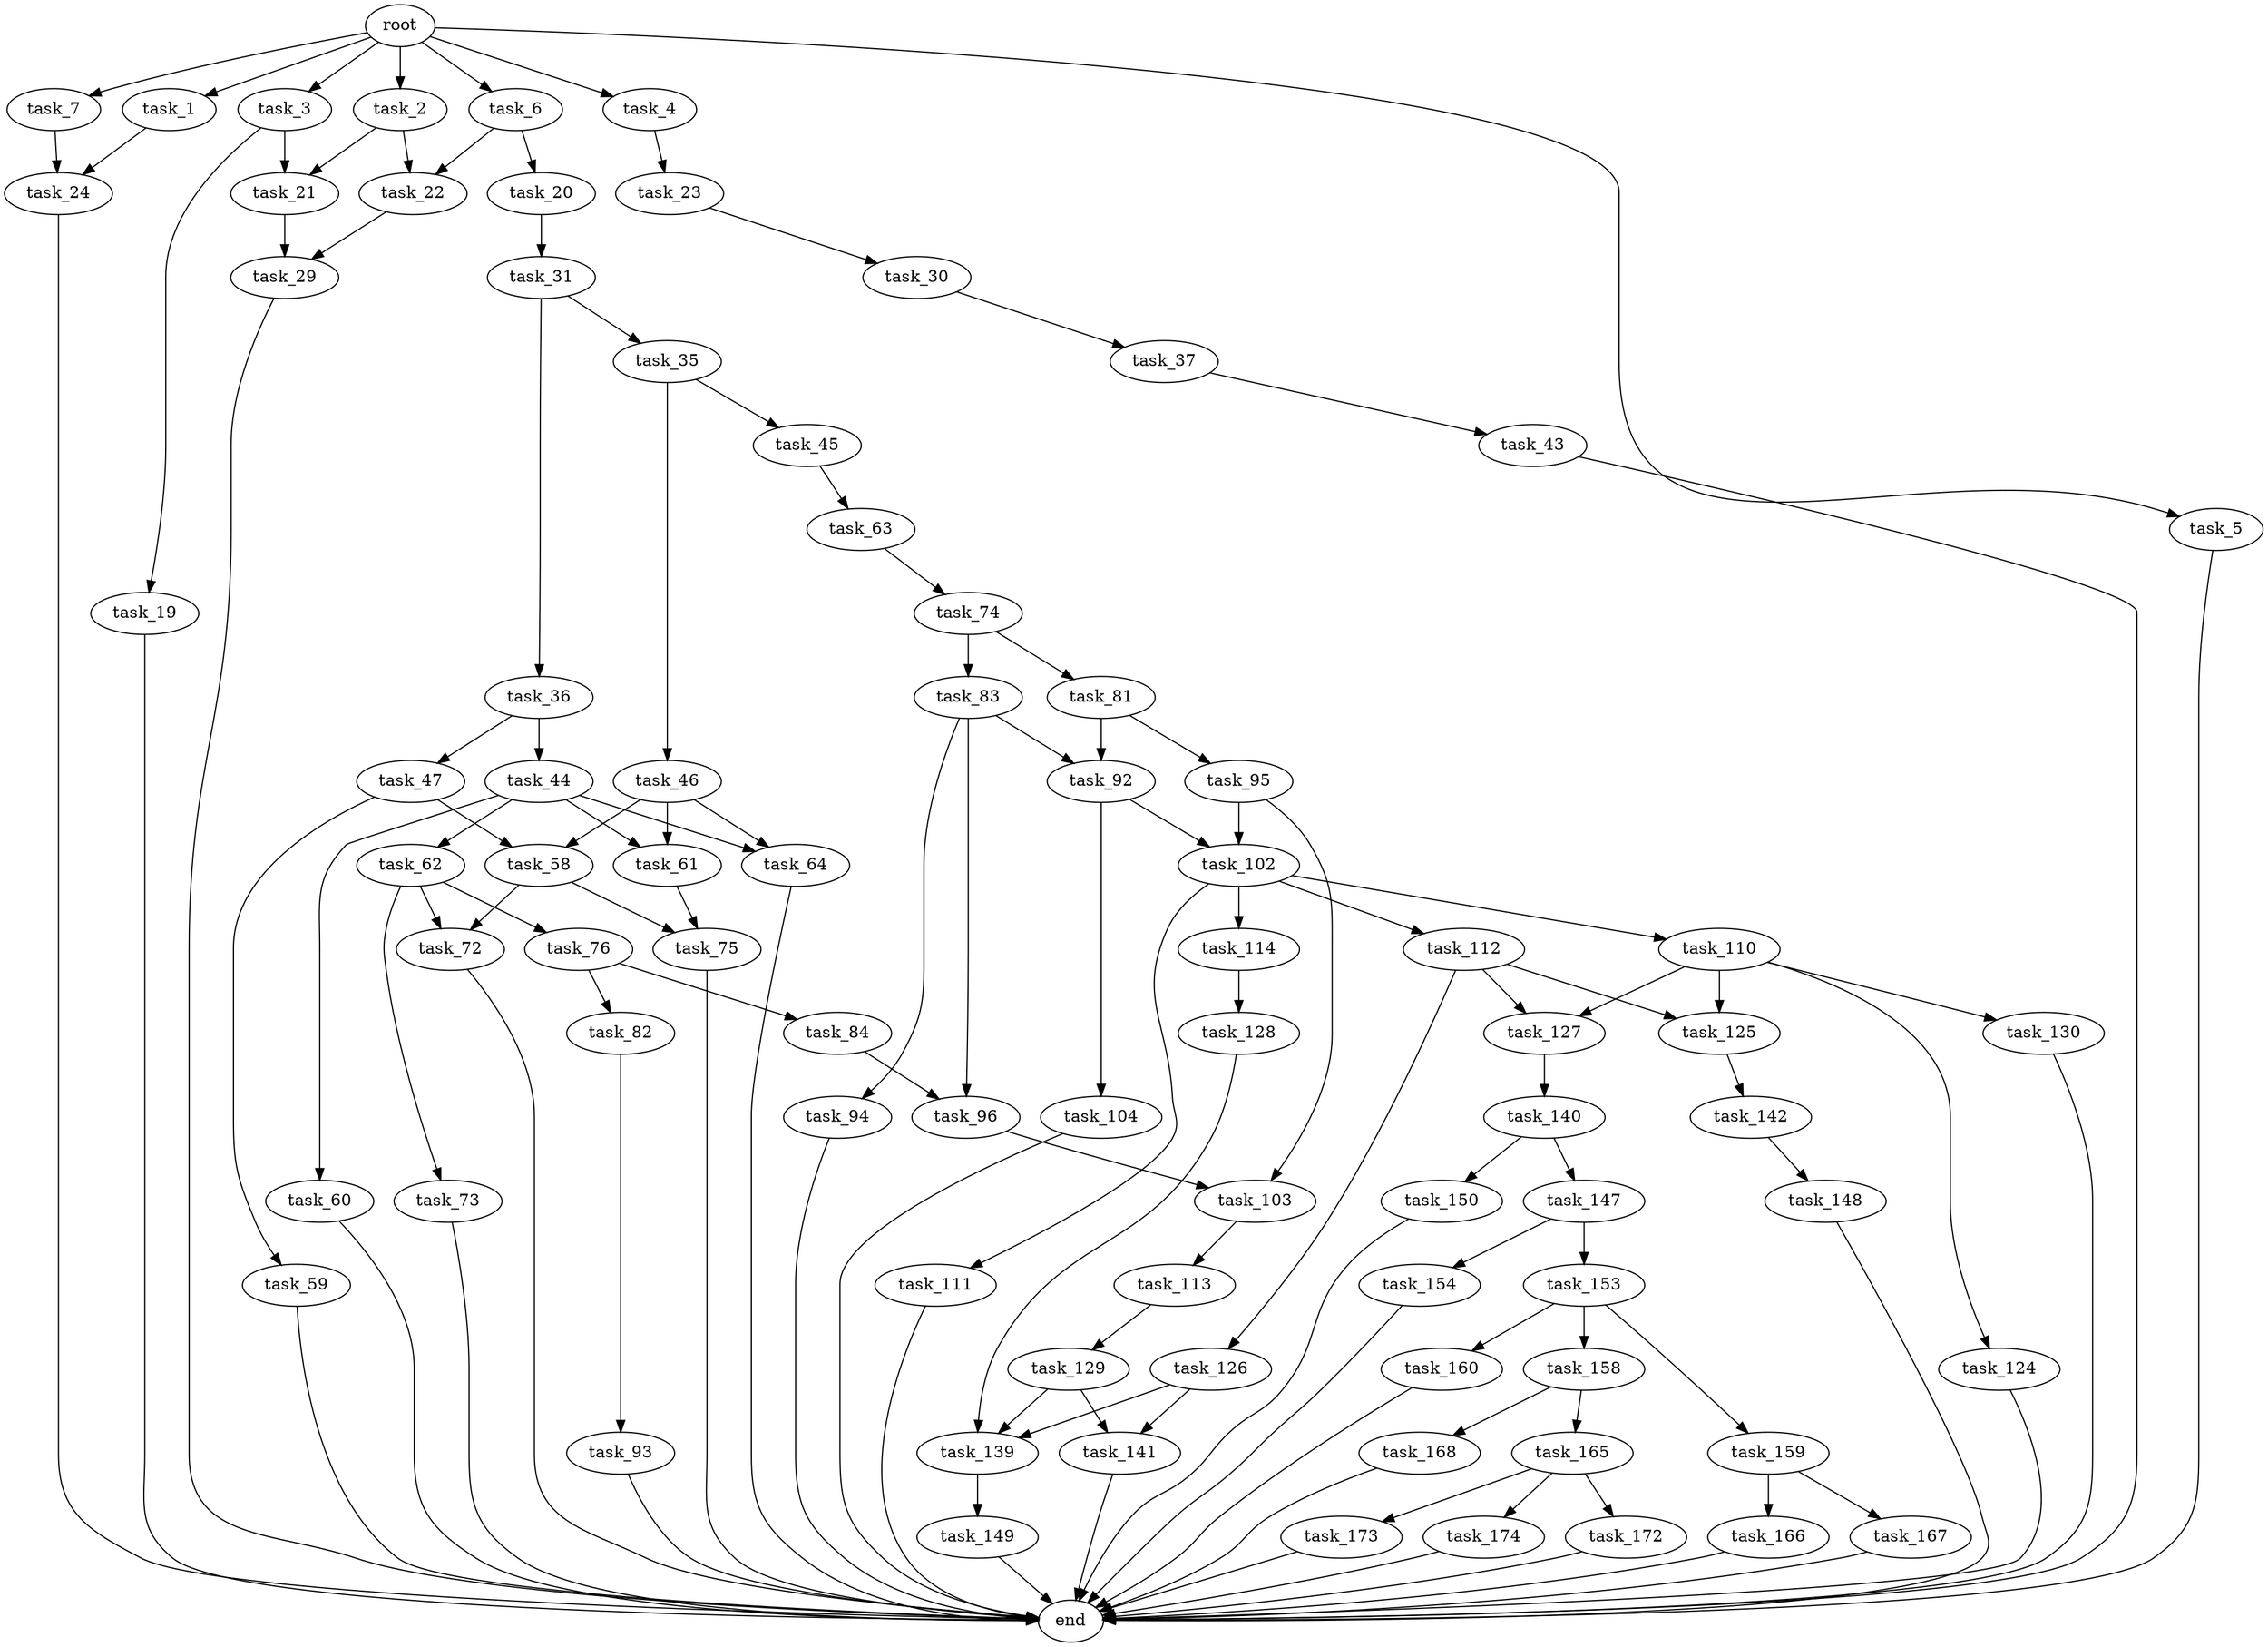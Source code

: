 digraph G {
  root [size="0.000000"];
  task_1 [size="5908263670.000000"];
  task_2 [size="368293445632.000000"];
  task_3 [size="231928233984.000000"];
  task_4 [size="96054023022.000000"];
  task_5 [size="155469408213.000000"];
  task_6 [size="368293445632.000000"];
  task_7 [size="68719476736.000000"];
  task_19 [size="12239085252.000000"];
  task_20 [size="1728530806.000000"];
  task_21 [size="51376171215.000000"];
  task_22 [size="19066047898.000000"];
  task_23 [size="565952947968.000000"];
  task_24 [size="14619717841.000000"];
  task_29 [size="267227884145.000000"];
  task_30 [size="12354608582.000000"];
  task_31 [size="21585474956.000000"];
  task_35 [size="247564691340.000000"];
  task_36 [size="34846376284.000000"];
  task_37 [size="41011167988.000000"];
  task_43 [size="99683392672.000000"];
  task_44 [size="12545436786.000000"];
  task_45 [size="154679074898.000000"];
  task_46 [size="782757789696.000000"];
  task_47 [size="27020880544.000000"];
  task_58 [size="782757789696.000000"];
  task_59 [size="16535779311.000000"];
  task_60 [size="409811536.000000"];
  task_61 [size="30250972631.000000"];
  task_62 [size="549755813888.000000"];
  task_63 [size="8527860966.000000"];
  task_64 [size="4367285590.000000"];
  task_72 [size="549755813888.000000"];
  task_73 [size="1344466069660.000000"];
  task_74 [size="470454888351.000000"];
  task_75 [size="231928233984.000000"];
  task_76 [size="31147443479.000000"];
  task_81 [size="1073741824000.000000"];
  task_82 [size="235561277321.000000"];
  task_83 [size="1040518915932.000000"];
  task_84 [size="231928233984.000000"];
  task_92 [size="27318584400.000000"];
  task_93 [size="23670185446.000000"];
  task_94 [size="28364440357.000000"];
  task_95 [size="231928233984.000000"];
  task_96 [size="498628768535.000000"];
  task_102 [size="782757789696.000000"];
  task_103 [size="31775090084.000000"];
  task_104 [size="92423719620.000000"];
  task_110 [size="84769742038.000000"];
  task_111 [size="29310867994.000000"];
  task_112 [size="549755813888.000000"];
  task_113 [size="159665786631.000000"];
  task_114 [size="782757789696.000000"];
  task_124 [size="28991029248.000000"];
  task_125 [size="28991029248.000000"];
  task_126 [size="368293445632.000000"];
  task_127 [size="18372642608.000000"];
  task_128 [size="356875036437.000000"];
  task_129 [size="451607206.000000"];
  task_130 [size="38102489333.000000"];
  task_139 [size="549755813888.000000"];
  task_140 [size="208568717639.000000"];
  task_141 [size="88945492309.000000"];
  task_142 [size="549755813888.000000"];
  task_147 [size="782757789696.000000"];
  task_148 [size="994524926199.000000"];
  task_149 [size="3813197507.000000"];
  task_150 [size="1274326232.000000"];
  task_153 [size="2310168170.000000"];
  task_154 [size="65124944686.000000"];
  task_158 [size="8589934592.000000"];
  task_159 [size="231928233984.000000"];
  task_160 [size="83663355132.000000"];
  task_165 [size="1073741824000.000000"];
  task_166 [size="28991029248.000000"];
  task_167 [size="68719476736.000000"];
  task_168 [size="13937145443.000000"];
  task_172 [size="1189215130926.000000"];
  task_173 [size="231928233984.000000"];
  task_174 [size="368293445632.000000"];
  end [size="0.000000"];

  root -> task_1 [size="1.000000"];
  root -> task_2 [size="1.000000"];
  root -> task_3 [size="1.000000"];
  root -> task_4 [size="1.000000"];
  root -> task_5 [size="1.000000"];
  root -> task_6 [size="1.000000"];
  root -> task_7 [size="1.000000"];
  task_1 -> task_24 [size="209715200.000000"];
  task_2 -> task_21 [size="411041792.000000"];
  task_2 -> task_22 [size="411041792.000000"];
  task_3 -> task_19 [size="301989888.000000"];
  task_3 -> task_21 [size="301989888.000000"];
  task_4 -> task_23 [size="75497472.000000"];
  task_5 -> end [size="1.000000"];
  task_6 -> task_20 [size="411041792.000000"];
  task_6 -> task_22 [size="411041792.000000"];
  task_7 -> task_24 [size="134217728.000000"];
  task_19 -> end [size="1.000000"];
  task_20 -> task_31 [size="134217728.000000"];
  task_21 -> task_29 [size="134217728.000000"];
  task_22 -> task_29 [size="411041792.000000"];
  task_23 -> task_30 [size="411041792.000000"];
  task_24 -> end [size="1.000000"];
  task_29 -> end [size="1.000000"];
  task_30 -> task_37 [size="209715200.000000"];
  task_31 -> task_35 [size="411041792.000000"];
  task_31 -> task_36 [size="411041792.000000"];
  task_35 -> task_45 [size="209715200.000000"];
  task_35 -> task_46 [size="209715200.000000"];
  task_36 -> task_44 [size="838860800.000000"];
  task_36 -> task_47 [size="838860800.000000"];
  task_37 -> task_43 [size="838860800.000000"];
  task_43 -> end [size="1.000000"];
  task_44 -> task_60 [size="33554432.000000"];
  task_44 -> task_61 [size="33554432.000000"];
  task_44 -> task_62 [size="33554432.000000"];
  task_44 -> task_64 [size="33554432.000000"];
  task_45 -> task_63 [size="301989888.000000"];
  task_46 -> task_58 [size="679477248.000000"];
  task_46 -> task_61 [size="679477248.000000"];
  task_46 -> task_64 [size="679477248.000000"];
  task_47 -> task_58 [size="536870912.000000"];
  task_47 -> task_59 [size="536870912.000000"];
  task_58 -> task_72 [size="679477248.000000"];
  task_58 -> task_75 [size="679477248.000000"];
  task_59 -> end [size="1.000000"];
  task_60 -> end [size="1.000000"];
  task_61 -> task_75 [size="33554432.000000"];
  task_62 -> task_72 [size="536870912.000000"];
  task_62 -> task_73 [size="536870912.000000"];
  task_62 -> task_76 [size="536870912.000000"];
  task_63 -> task_74 [size="536870912.000000"];
  task_64 -> end [size="1.000000"];
  task_72 -> end [size="1.000000"];
  task_73 -> end [size="1.000000"];
  task_74 -> task_81 [size="536870912.000000"];
  task_74 -> task_83 [size="536870912.000000"];
  task_75 -> end [size="1.000000"];
  task_76 -> task_82 [size="536870912.000000"];
  task_76 -> task_84 [size="536870912.000000"];
  task_81 -> task_92 [size="838860800.000000"];
  task_81 -> task_95 [size="838860800.000000"];
  task_82 -> task_93 [size="209715200.000000"];
  task_83 -> task_92 [size="679477248.000000"];
  task_83 -> task_94 [size="679477248.000000"];
  task_83 -> task_96 [size="679477248.000000"];
  task_84 -> task_96 [size="301989888.000000"];
  task_92 -> task_102 [size="536870912.000000"];
  task_92 -> task_104 [size="536870912.000000"];
  task_93 -> end [size="1.000000"];
  task_94 -> end [size="1.000000"];
  task_95 -> task_102 [size="301989888.000000"];
  task_95 -> task_103 [size="301989888.000000"];
  task_96 -> task_103 [size="411041792.000000"];
  task_102 -> task_110 [size="679477248.000000"];
  task_102 -> task_111 [size="679477248.000000"];
  task_102 -> task_112 [size="679477248.000000"];
  task_102 -> task_114 [size="679477248.000000"];
  task_103 -> task_113 [size="679477248.000000"];
  task_104 -> end [size="1.000000"];
  task_110 -> task_124 [size="134217728.000000"];
  task_110 -> task_125 [size="134217728.000000"];
  task_110 -> task_127 [size="134217728.000000"];
  task_110 -> task_130 [size="134217728.000000"];
  task_111 -> end [size="1.000000"];
  task_112 -> task_125 [size="536870912.000000"];
  task_112 -> task_126 [size="536870912.000000"];
  task_112 -> task_127 [size="536870912.000000"];
  task_113 -> task_129 [size="134217728.000000"];
  task_114 -> task_128 [size="679477248.000000"];
  task_124 -> end [size="1.000000"];
  task_125 -> task_142 [size="75497472.000000"];
  task_126 -> task_139 [size="411041792.000000"];
  task_126 -> task_141 [size="411041792.000000"];
  task_127 -> task_140 [size="301989888.000000"];
  task_128 -> task_139 [size="536870912.000000"];
  task_129 -> task_139 [size="33554432.000000"];
  task_129 -> task_141 [size="33554432.000000"];
  task_130 -> end [size="1.000000"];
  task_139 -> task_149 [size="536870912.000000"];
  task_140 -> task_147 [size="209715200.000000"];
  task_140 -> task_150 [size="209715200.000000"];
  task_141 -> end [size="1.000000"];
  task_142 -> task_148 [size="536870912.000000"];
  task_147 -> task_153 [size="679477248.000000"];
  task_147 -> task_154 [size="679477248.000000"];
  task_148 -> end [size="1.000000"];
  task_149 -> end [size="1.000000"];
  task_150 -> end [size="1.000000"];
  task_153 -> task_158 [size="75497472.000000"];
  task_153 -> task_159 [size="75497472.000000"];
  task_153 -> task_160 [size="75497472.000000"];
  task_154 -> end [size="1.000000"];
  task_158 -> task_165 [size="33554432.000000"];
  task_158 -> task_168 [size="33554432.000000"];
  task_159 -> task_166 [size="301989888.000000"];
  task_159 -> task_167 [size="301989888.000000"];
  task_160 -> end [size="1.000000"];
  task_165 -> task_172 [size="838860800.000000"];
  task_165 -> task_173 [size="838860800.000000"];
  task_165 -> task_174 [size="838860800.000000"];
  task_166 -> end [size="1.000000"];
  task_167 -> end [size="1.000000"];
  task_168 -> end [size="1.000000"];
  task_172 -> end [size="1.000000"];
  task_173 -> end [size="1.000000"];
  task_174 -> end [size="1.000000"];
}
